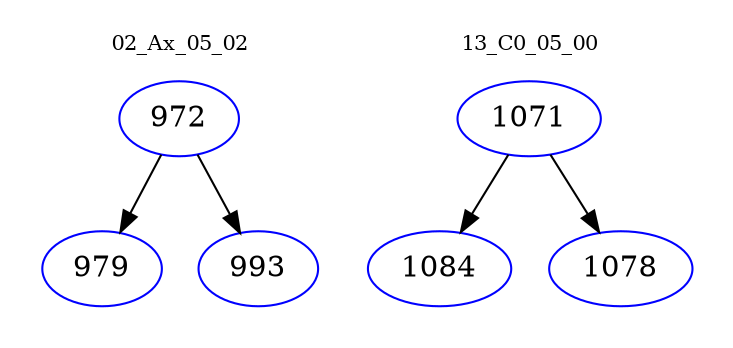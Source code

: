 digraph{
subgraph cluster_0 {
color = white
label = "02_Ax_05_02";
fontsize=10;
T0_972 [label="972", color="blue"]
T0_972 -> T0_979 [color="black"]
T0_979 [label="979", color="blue"]
T0_972 -> T0_993 [color="black"]
T0_993 [label="993", color="blue"]
}
subgraph cluster_1 {
color = white
label = "13_C0_05_00";
fontsize=10;
T1_1071 [label="1071", color="blue"]
T1_1071 -> T1_1084 [color="black"]
T1_1084 [label="1084", color="blue"]
T1_1071 -> T1_1078 [color="black"]
T1_1078 [label="1078", color="blue"]
}
}
